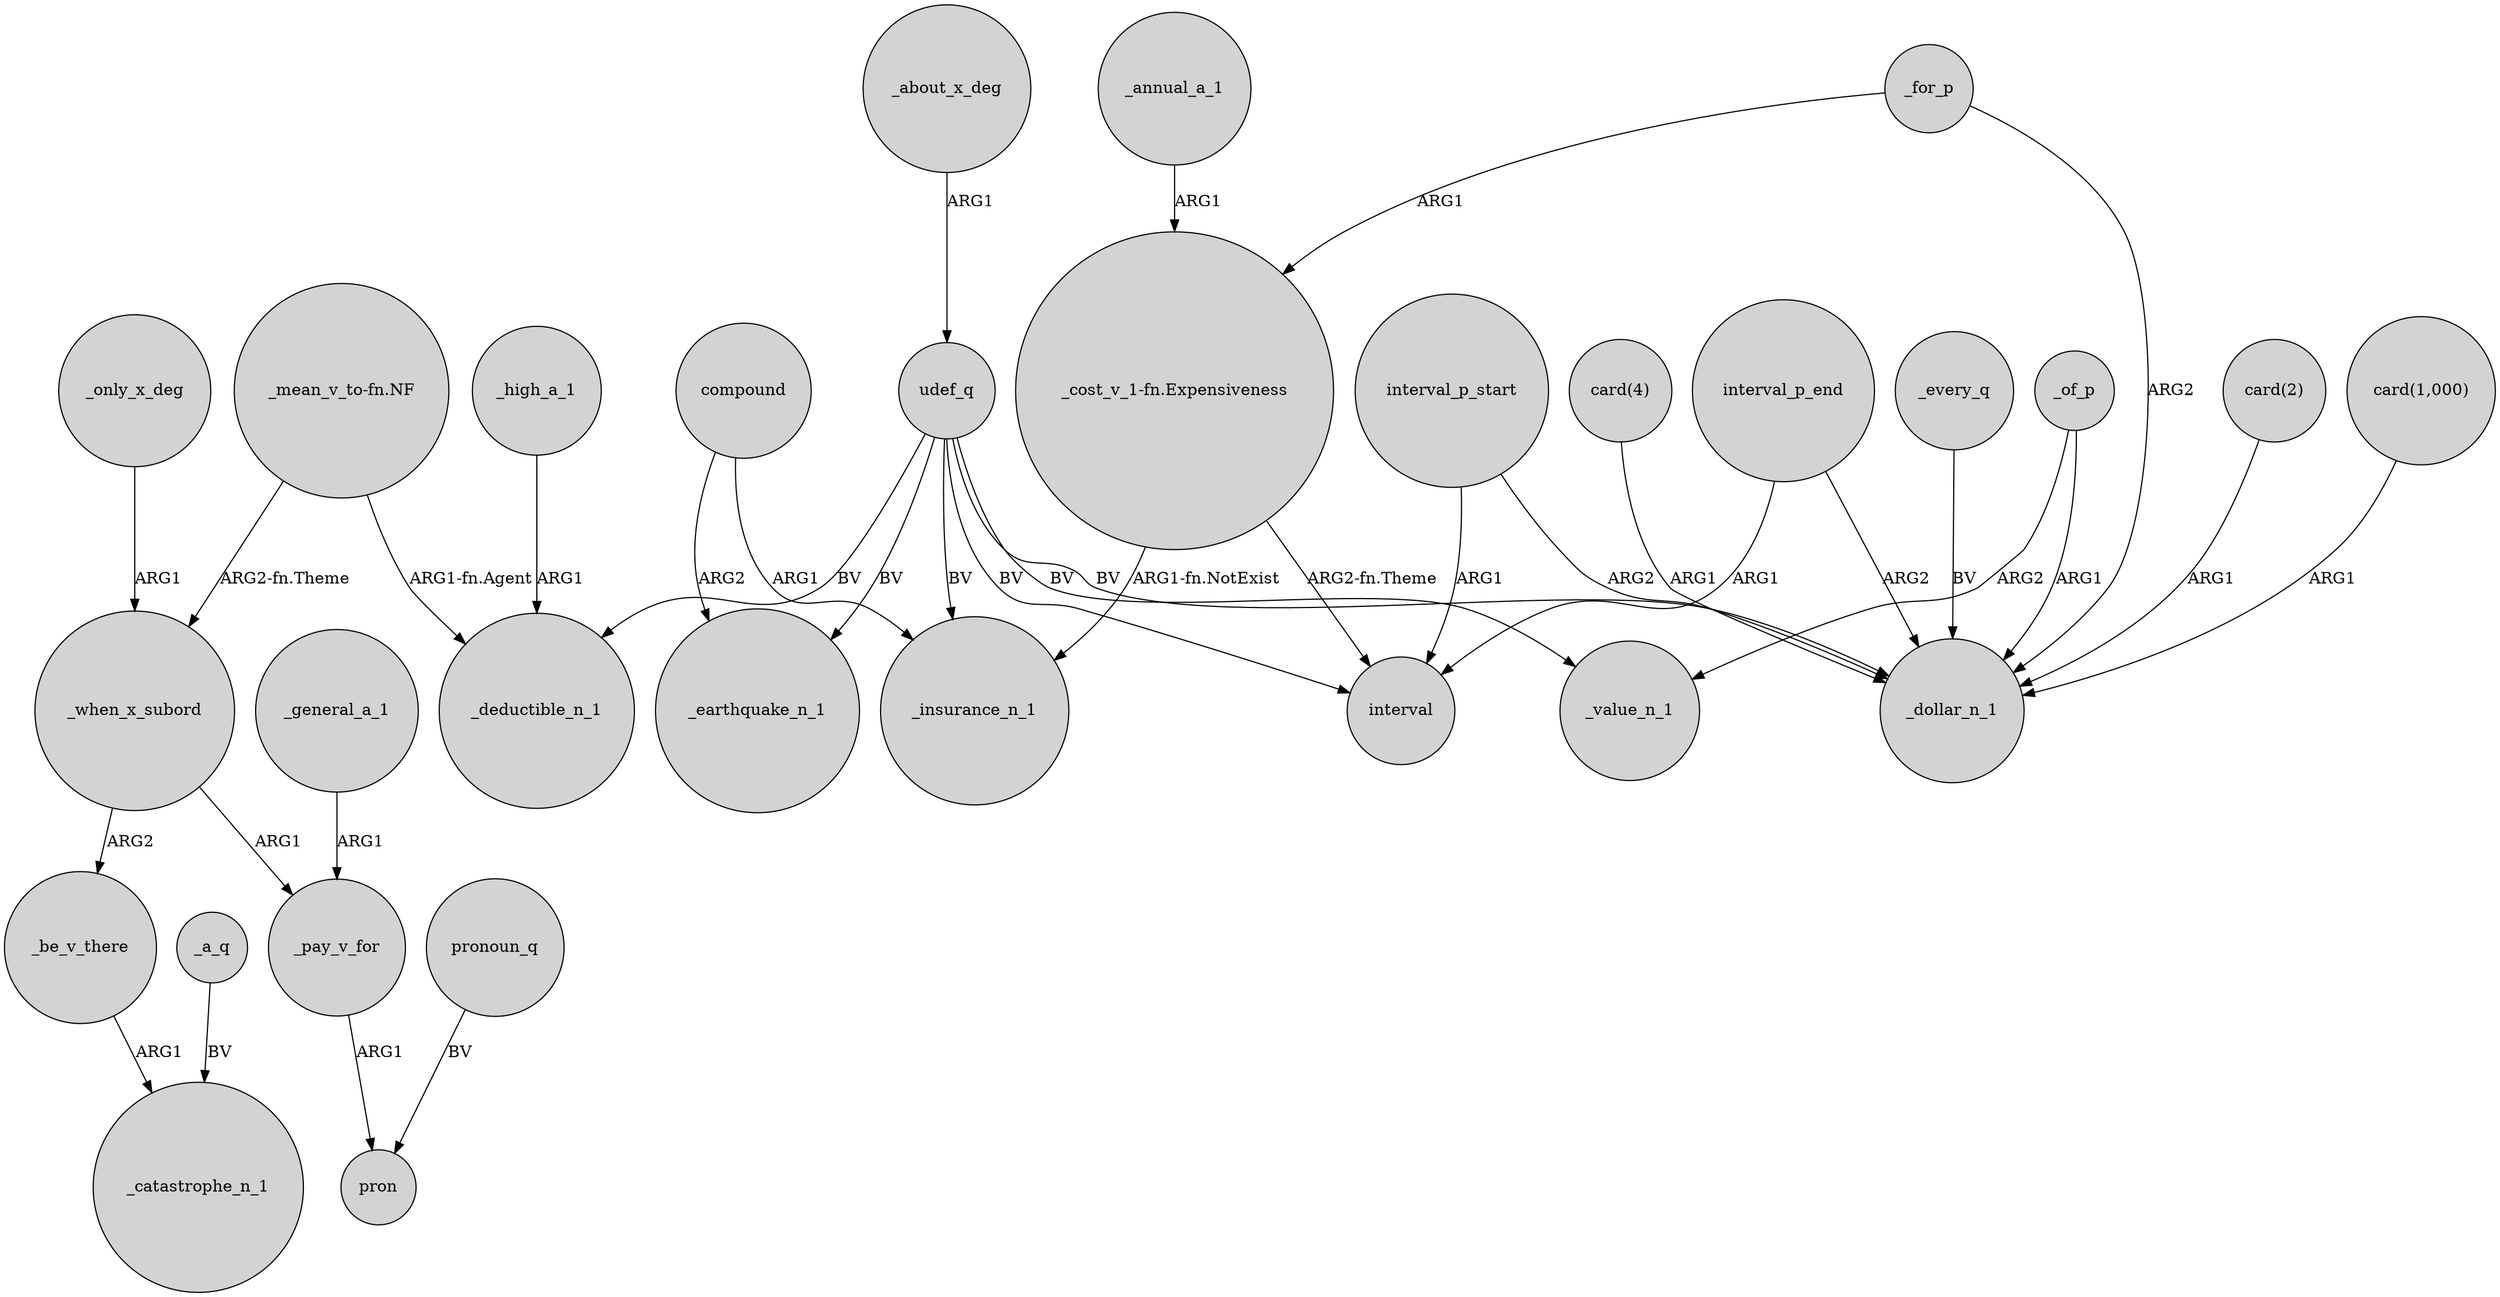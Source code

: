 digraph {
	node [shape=circle style=filled]
	_only_x_deg -> _when_x_subord [label=ARG1]
	compound -> _insurance_n_1 [label=ARG1]
	_for_p -> "_cost_v_1-fn.Expensiveness" [label=ARG1]
	compound -> _earthquake_n_1 [label=ARG2]
	_for_p -> _dollar_n_1 [label=ARG2]
	udef_q -> _deductible_n_1 [label=BV]
	"_cost_v_1-fn.Expensiveness" -> interval [label="ARG2-fn.Theme"]
	udef_q -> _insurance_n_1 [label=BV]
	_of_p -> _dollar_n_1 [label=ARG1]
	"_mean_v_to-fn.NF" -> _when_x_subord [label="ARG2-fn.Theme"]
	"card(2)" -> _dollar_n_1 [label=ARG1]
	_be_v_there -> _catastrophe_n_1 [label=ARG1]
	_pay_v_for -> pron [label=ARG1]
	_about_x_deg -> udef_q [label=ARG1]
	"card(1,000)" -> _dollar_n_1 [label=ARG1]
	"_cost_v_1-fn.Expensiveness" -> _insurance_n_1 [label="ARG1-fn.NotExist"]
	_annual_a_1 -> "_cost_v_1-fn.Expensiveness" [label=ARG1]
	pronoun_q -> pron [label=BV]
	interval_p_start -> interval [label=ARG1]
	_a_q -> _catastrophe_n_1 [label=BV]
	_general_a_1 -> _pay_v_for [label=ARG1]
	_when_x_subord -> _pay_v_for [label=ARG1]
	_when_x_subord -> _be_v_there [label=ARG2]
	interval_p_start -> _dollar_n_1 [label=ARG2]
	"_mean_v_to-fn.NF" -> _deductible_n_1 [label="ARG1-fn.Agent"]
	interval_p_end -> interval [label=ARG1]
	_of_p -> _value_n_1 [label=ARG2]
	udef_q -> _value_n_1 [label=BV]
	"card(4)" -> _dollar_n_1 [label=ARG1]
	interval_p_end -> _dollar_n_1 [label=ARG2]
	_high_a_1 -> _deductible_n_1 [label=ARG1]
	_every_q -> _dollar_n_1 [label=BV]
	udef_q -> interval [label=BV]
	udef_q -> _dollar_n_1 [label=BV]
	udef_q -> _earthquake_n_1 [label=BV]
}
